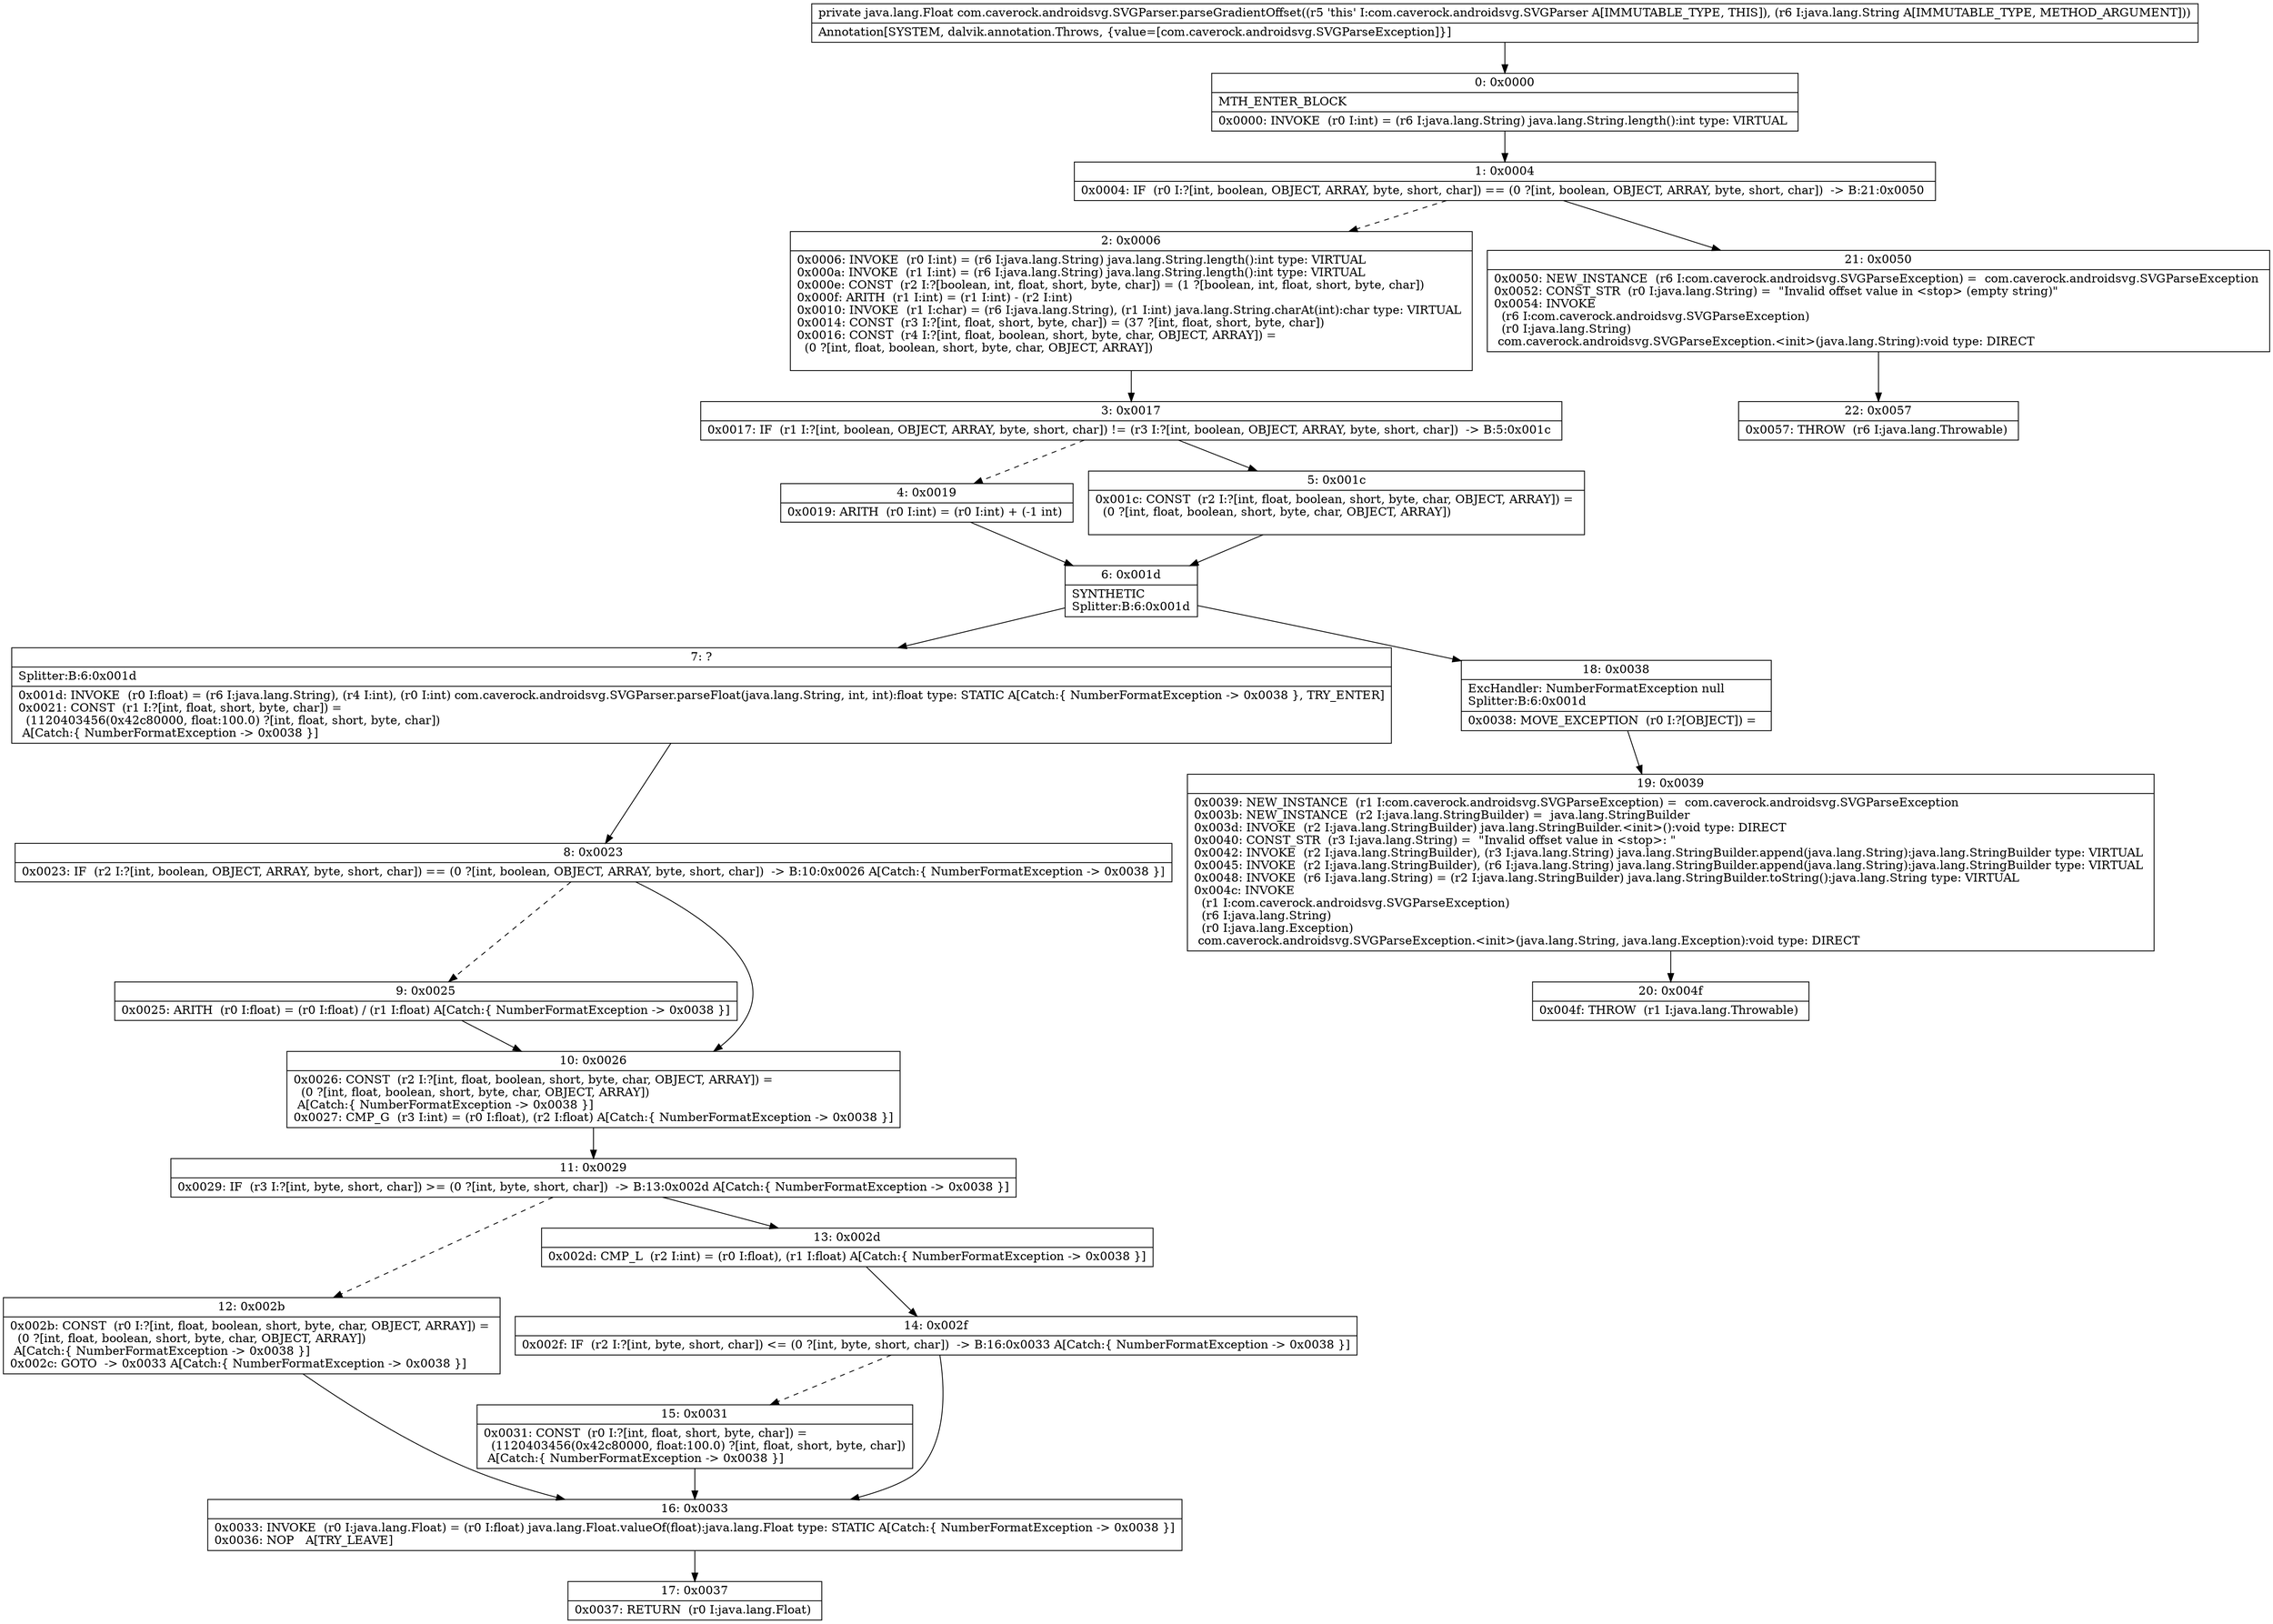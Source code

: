 digraph "CFG forcom.caverock.androidsvg.SVGParser.parseGradientOffset(Ljava\/lang\/String;)Ljava\/lang\/Float;" {
Node_0 [shape=record,label="{0\:\ 0x0000|MTH_ENTER_BLOCK\l|0x0000: INVOKE  (r0 I:int) = (r6 I:java.lang.String) java.lang.String.length():int type: VIRTUAL \l}"];
Node_1 [shape=record,label="{1\:\ 0x0004|0x0004: IF  (r0 I:?[int, boolean, OBJECT, ARRAY, byte, short, char]) == (0 ?[int, boolean, OBJECT, ARRAY, byte, short, char])  \-\> B:21:0x0050 \l}"];
Node_2 [shape=record,label="{2\:\ 0x0006|0x0006: INVOKE  (r0 I:int) = (r6 I:java.lang.String) java.lang.String.length():int type: VIRTUAL \l0x000a: INVOKE  (r1 I:int) = (r6 I:java.lang.String) java.lang.String.length():int type: VIRTUAL \l0x000e: CONST  (r2 I:?[boolean, int, float, short, byte, char]) = (1 ?[boolean, int, float, short, byte, char]) \l0x000f: ARITH  (r1 I:int) = (r1 I:int) \- (r2 I:int) \l0x0010: INVOKE  (r1 I:char) = (r6 I:java.lang.String), (r1 I:int) java.lang.String.charAt(int):char type: VIRTUAL \l0x0014: CONST  (r3 I:?[int, float, short, byte, char]) = (37 ?[int, float, short, byte, char]) \l0x0016: CONST  (r4 I:?[int, float, boolean, short, byte, char, OBJECT, ARRAY]) = \l  (0 ?[int, float, boolean, short, byte, char, OBJECT, ARRAY])\l \l}"];
Node_3 [shape=record,label="{3\:\ 0x0017|0x0017: IF  (r1 I:?[int, boolean, OBJECT, ARRAY, byte, short, char]) != (r3 I:?[int, boolean, OBJECT, ARRAY, byte, short, char])  \-\> B:5:0x001c \l}"];
Node_4 [shape=record,label="{4\:\ 0x0019|0x0019: ARITH  (r0 I:int) = (r0 I:int) + (\-1 int) \l}"];
Node_5 [shape=record,label="{5\:\ 0x001c|0x001c: CONST  (r2 I:?[int, float, boolean, short, byte, char, OBJECT, ARRAY]) = \l  (0 ?[int, float, boolean, short, byte, char, OBJECT, ARRAY])\l \l}"];
Node_6 [shape=record,label="{6\:\ 0x001d|SYNTHETIC\lSplitter:B:6:0x001d\l}"];
Node_7 [shape=record,label="{7\:\ ?|Splitter:B:6:0x001d\l|0x001d: INVOKE  (r0 I:float) = (r6 I:java.lang.String), (r4 I:int), (r0 I:int) com.caverock.androidsvg.SVGParser.parseFloat(java.lang.String, int, int):float type: STATIC A[Catch:\{ NumberFormatException \-\> 0x0038 \}, TRY_ENTER]\l0x0021: CONST  (r1 I:?[int, float, short, byte, char]) = \l  (1120403456(0x42c80000, float:100.0) ?[int, float, short, byte, char])\l A[Catch:\{ NumberFormatException \-\> 0x0038 \}]\l}"];
Node_8 [shape=record,label="{8\:\ 0x0023|0x0023: IF  (r2 I:?[int, boolean, OBJECT, ARRAY, byte, short, char]) == (0 ?[int, boolean, OBJECT, ARRAY, byte, short, char])  \-\> B:10:0x0026 A[Catch:\{ NumberFormatException \-\> 0x0038 \}]\l}"];
Node_9 [shape=record,label="{9\:\ 0x0025|0x0025: ARITH  (r0 I:float) = (r0 I:float) \/ (r1 I:float) A[Catch:\{ NumberFormatException \-\> 0x0038 \}]\l}"];
Node_10 [shape=record,label="{10\:\ 0x0026|0x0026: CONST  (r2 I:?[int, float, boolean, short, byte, char, OBJECT, ARRAY]) = \l  (0 ?[int, float, boolean, short, byte, char, OBJECT, ARRAY])\l A[Catch:\{ NumberFormatException \-\> 0x0038 \}]\l0x0027: CMP_G  (r3 I:int) = (r0 I:float), (r2 I:float) A[Catch:\{ NumberFormatException \-\> 0x0038 \}]\l}"];
Node_11 [shape=record,label="{11\:\ 0x0029|0x0029: IF  (r3 I:?[int, byte, short, char]) \>= (0 ?[int, byte, short, char])  \-\> B:13:0x002d A[Catch:\{ NumberFormatException \-\> 0x0038 \}]\l}"];
Node_12 [shape=record,label="{12\:\ 0x002b|0x002b: CONST  (r0 I:?[int, float, boolean, short, byte, char, OBJECT, ARRAY]) = \l  (0 ?[int, float, boolean, short, byte, char, OBJECT, ARRAY])\l A[Catch:\{ NumberFormatException \-\> 0x0038 \}]\l0x002c: GOTO  \-\> 0x0033 A[Catch:\{ NumberFormatException \-\> 0x0038 \}]\l}"];
Node_13 [shape=record,label="{13\:\ 0x002d|0x002d: CMP_L  (r2 I:int) = (r0 I:float), (r1 I:float) A[Catch:\{ NumberFormatException \-\> 0x0038 \}]\l}"];
Node_14 [shape=record,label="{14\:\ 0x002f|0x002f: IF  (r2 I:?[int, byte, short, char]) \<= (0 ?[int, byte, short, char])  \-\> B:16:0x0033 A[Catch:\{ NumberFormatException \-\> 0x0038 \}]\l}"];
Node_15 [shape=record,label="{15\:\ 0x0031|0x0031: CONST  (r0 I:?[int, float, short, byte, char]) = \l  (1120403456(0x42c80000, float:100.0) ?[int, float, short, byte, char])\l A[Catch:\{ NumberFormatException \-\> 0x0038 \}]\l}"];
Node_16 [shape=record,label="{16\:\ 0x0033|0x0033: INVOKE  (r0 I:java.lang.Float) = (r0 I:float) java.lang.Float.valueOf(float):java.lang.Float type: STATIC A[Catch:\{ NumberFormatException \-\> 0x0038 \}]\l0x0036: NOP   A[TRY_LEAVE]\l}"];
Node_17 [shape=record,label="{17\:\ 0x0037|0x0037: RETURN  (r0 I:java.lang.Float) \l}"];
Node_18 [shape=record,label="{18\:\ 0x0038|ExcHandler: NumberFormatException null\lSplitter:B:6:0x001d\l|0x0038: MOVE_EXCEPTION  (r0 I:?[OBJECT]) =  \l}"];
Node_19 [shape=record,label="{19\:\ 0x0039|0x0039: NEW_INSTANCE  (r1 I:com.caverock.androidsvg.SVGParseException) =  com.caverock.androidsvg.SVGParseException \l0x003b: NEW_INSTANCE  (r2 I:java.lang.StringBuilder) =  java.lang.StringBuilder \l0x003d: INVOKE  (r2 I:java.lang.StringBuilder) java.lang.StringBuilder.\<init\>():void type: DIRECT \l0x0040: CONST_STR  (r3 I:java.lang.String) =  \"Invalid offset value in \<stop\>: \" \l0x0042: INVOKE  (r2 I:java.lang.StringBuilder), (r3 I:java.lang.String) java.lang.StringBuilder.append(java.lang.String):java.lang.StringBuilder type: VIRTUAL \l0x0045: INVOKE  (r2 I:java.lang.StringBuilder), (r6 I:java.lang.String) java.lang.StringBuilder.append(java.lang.String):java.lang.StringBuilder type: VIRTUAL \l0x0048: INVOKE  (r6 I:java.lang.String) = (r2 I:java.lang.StringBuilder) java.lang.StringBuilder.toString():java.lang.String type: VIRTUAL \l0x004c: INVOKE  \l  (r1 I:com.caverock.androidsvg.SVGParseException)\l  (r6 I:java.lang.String)\l  (r0 I:java.lang.Exception)\l com.caverock.androidsvg.SVGParseException.\<init\>(java.lang.String, java.lang.Exception):void type: DIRECT \l}"];
Node_20 [shape=record,label="{20\:\ 0x004f|0x004f: THROW  (r1 I:java.lang.Throwable) \l}"];
Node_21 [shape=record,label="{21\:\ 0x0050|0x0050: NEW_INSTANCE  (r6 I:com.caverock.androidsvg.SVGParseException) =  com.caverock.androidsvg.SVGParseException \l0x0052: CONST_STR  (r0 I:java.lang.String) =  \"Invalid offset value in \<stop\> (empty string)\" \l0x0054: INVOKE  \l  (r6 I:com.caverock.androidsvg.SVGParseException)\l  (r0 I:java.lang.String)\l com.caverock.androidsvg.SVGParseException.\<init\>(java.lang.String):void type: DIRECT \l}"];
Node_22 [shape=record,label="{22\:\ 0x0057|0x0057: THROW  (r6 I:java.lang.Throwable) \l}"];
MethodNode[shape=record,label="{private java.lang.Float com.caverock.androidsvg.SVGParser.parseGradientOffset((r5 'this' I:com.caverock.androidsvg.SVGParser A[IMMUTABLE_TYPE, THIS]), (r6 I:java.lang.String A[IMMUTABLE_TYPE, METHOD_ARGUMENT]))  | Annotation[SYSTEM, dalvik.annotation.Throws, \{value=[com.caverock.androidsvg.SVGParseException]\}]\l}"];
MethodNode -> Node_0;
Node_0 -> Node_1;
Node_1 -> Node_2[style=dashed];
Node_1 -> Node_21;
Node_2 -> Node_3;
Node_3 -> Node_4[style=dashed];
Node_3 -> Node_5;
Node_4 -> Node_6;
Node_5 -> Node_6;
Node_6 -> Node_7;
Node_6 -> Node_18;
Node_7 -> Node_8;
Node_8 -> Node_9[style=dashed];
Node_8 -> Node_10;
Node_9 -> Node_10;
Node_10 -> Node_11;
Node_11 -> Node_12[style=dashed];
Node_11 -> Node_13;
Node_12 -> Node_16;
Node_13 -> Node_14;
Node_14 -> Node_15[style=dashed];
Node_14 -> Node_16;
Node_15 -> Node_16;
Node_16 -> Node_17;
Node_18 -> Node_19;
Node_19 -> Node_20;
Node_21 -> Node_22;
}

